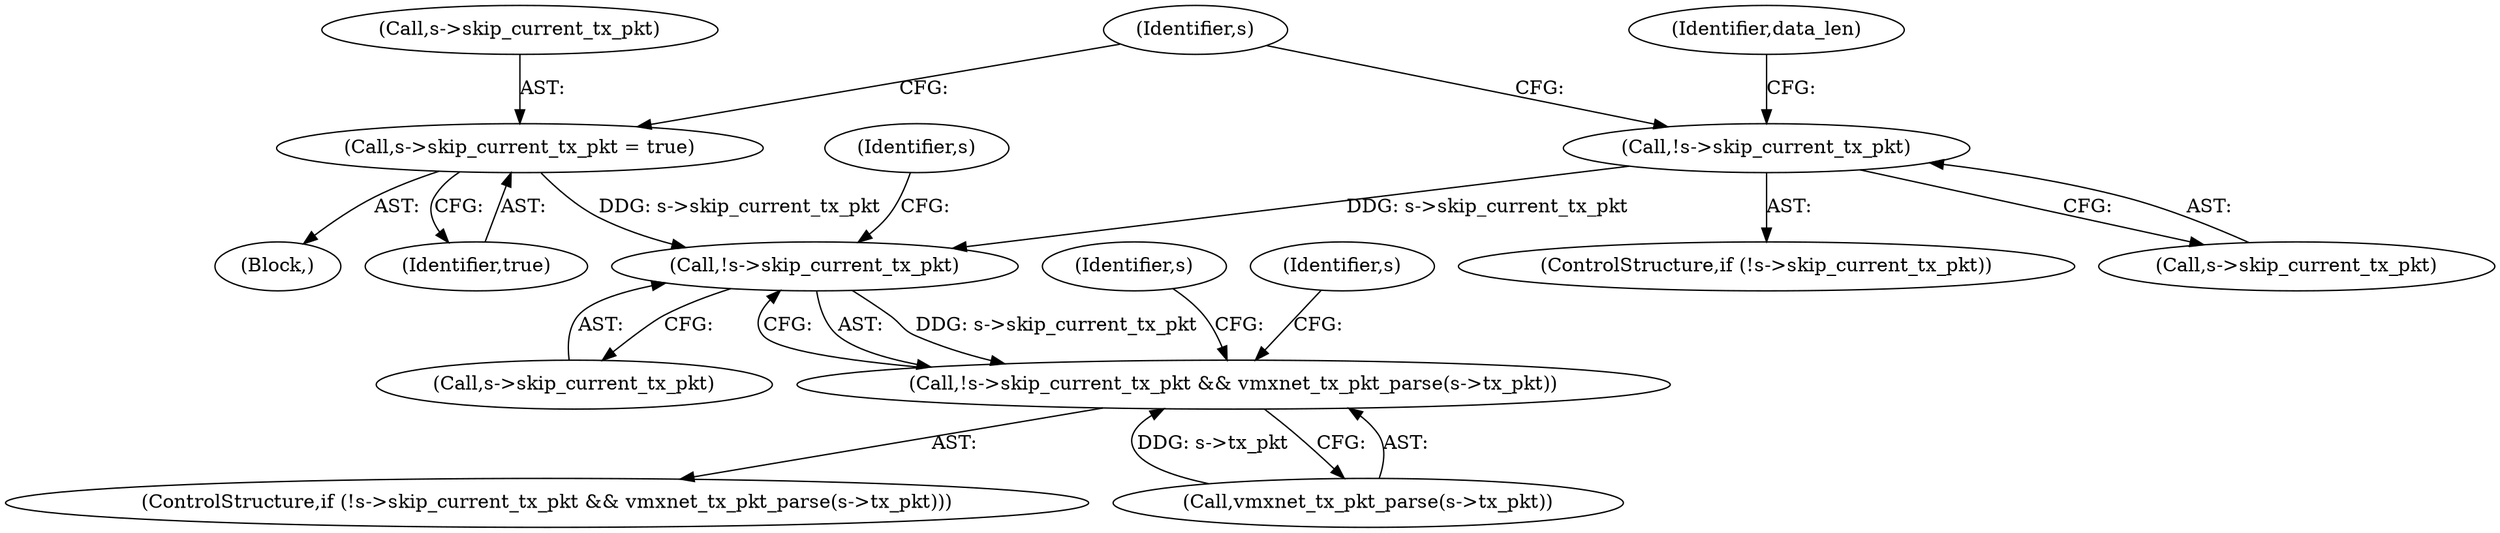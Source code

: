digraph "0_qemu_a7278b36fcab9af469563bd7b9dadebe2ae25e48@pointer" {
"1000183" [label="(Call,!s->skip_current_tx_pkt)"];
"1000125" [label="(Call,!s->skip_current_tx_pkt)"];
"1000157" [label="(Call,s->skip_current_tx_pkt = true)"];
"1000182" [label="(Call,!s->skip_current_tx_pkt && vmxnet_tx_pkt_parse(s->tx_pkt))"];
"1000161" [label="(Identifier,true)"];
"1000125" [label="(Call,!s->skip_current_tx_pkt)"];
"1000124" [label="(ControlStructure,if (!s->skip_current_tx_pkt))"];
"1000194" [label="(Identifier,s)"];
"1000189" [label="(Identifier,s)"];
"1000212" [label="(Identifier,s)"];
"1000182" [label="(Call,!s->skip_current_tx_pkt && vmxnet_tx_pkt_parse(s->tx_pkt))"];
"1000164" [label="(Identifier,s)"];
"1000156" [label="(Block,)"];
"1000181" [label="(ControlStructure,if (!s->skip_current_tx_pkt && vmxnet_tx_pkt_parse(s->tx_pkt)))"];
"1000131" [label="(Identifier,data_len)"];
"1000187" [label="(Call,vmxnet_tx_pkt_parse(s->tx_pkt))"];
"1000158" [label="(Call,s->skip_current_tx_pkt)"];
"1000157" [label="(Call,s->skip_current_tx_pkt = true)"];
"1000183" [label="(Call,!s->skip_current_tx_pkt)"];
"1000184" [label="(Call,s->skip_current_tx_pkt)"];
"1000126" [label="(Call,s->skip_current_tx_pkt)"];
"1000183" -> "1000182"  [label="AST: "];
"1000183" -> "1000184"  [label="CFG: "];
"1000184" -> "1000183"  [label="AST: "];
"1000189" -> "1000183"  [label="CFG: "];
"1000182" -> "1000183"  [label="CFG: "];
"1000183" -> "1000182"  [label="DDG: s->skip_current_tx_pkt"];
"1000125" -> "1000183"  [label="DDG: s->skip_current_tx_pkt"];
"1000157" -> "1000183"  [label="DDG: s->skip_current_tx_pkt"];
"1000125" -> "1000124"  [label="AST: "];
"1000125" -> "1000126"  [label="CFG: "];
"1000126" -> "1000125"  [label="AST: "];
"1000131" -> "1000125"  [label="CFG: "];
"1000164" -> "1000125"  [label="CFG: "];
"1000157" -> "1000156"  [label="AST: "];
"1000157" -> "1000161"  [label="CFG: "];
"1000158" -> "1000157"  [label="AST: "];
"1000161" -> "1000157"  [label="AST: "];
"1000164" -> "1000157"  [label="CFG: "];
"1000182" -> "1000181"  [label="AST: "];
"1000182" -> "1000187"  [label="CFG: "];
"1000187" -> "1000182"  [label="AST: "];
"1000194" -> "1000182"  [label="CFG: "];
"1000212" -> "1000182"  [label="CFG: "];
"1000187" -> "1000182"  [label="DDG: s->tx_pkt"];
}
